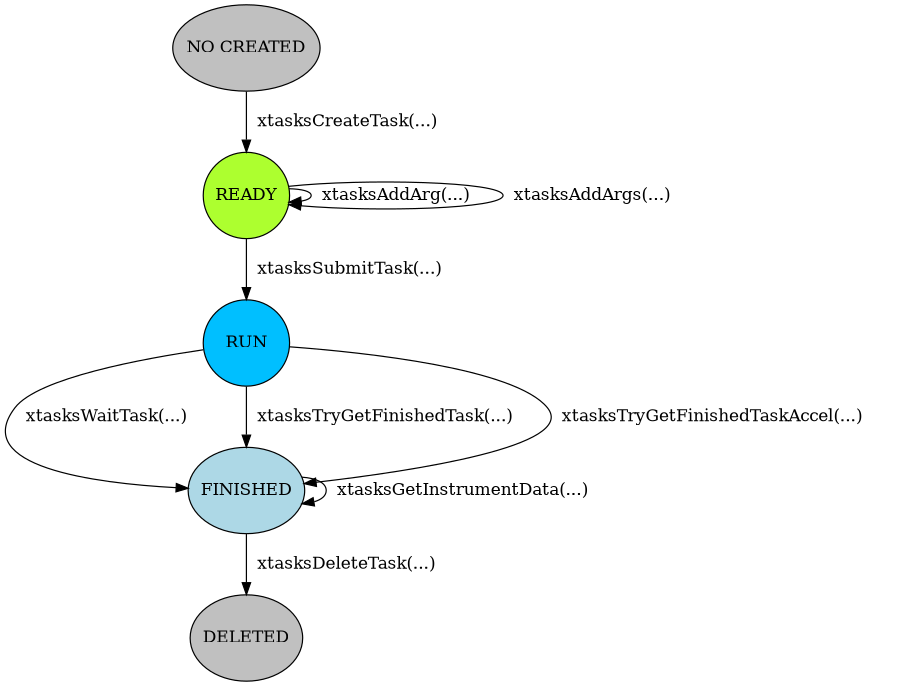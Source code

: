 digraph {
  size="6,6";
  graph[compound=true];
  1[label="NO CREATED", width="1", height="1", style="filled", fillcolor="gray"]
  1 -> 2 [label="  xtasksCreateTask(...)      ", style="solid", color="black"];
  2[label="READY", width="1", height="1", style="filled", fillcolor="greenyellow"]
  2 -> 2 [label="  xtasksAddArg(...)      ", style="solid", color="black"];
  2 -> 2 [label="  xtasksAddArgs(...)      ", style="solid", color="black"];
  2 -> 3 [label="  xtasksSubmitTask(...)      ", style="solid", color="black"];
  3[label="RUN", width="1", height="1", style="filled", fillcolor="deepskyblue"];
  3 -> 4 [label="  xtasksWaitTask(...)      ", style="solid", color="black"];
  3 -> 4 [label="  xtasksTryGetFinishedTask(...)      ", style="solid", color="black"];
  3 -> 4 [label="  xtasksTryGetFinishedTaskAccel(...)      ", style="solid", color="black"];
  4[label="FINISHED", width="1", height="1", style="filled", fillcolor="lightblue"];
  4 -> 4 [label="  xtasksGetInstrumentData(...)      ", style="solid", color="black"];
  4 -> 5 [label="  xtasksDeleteTask(...)      ", style="solid", color="black"];
  5[label="DELETED", width="1", height="1", style="filled", fillcolor="gray"];
  node [shape=plaintext];
}
